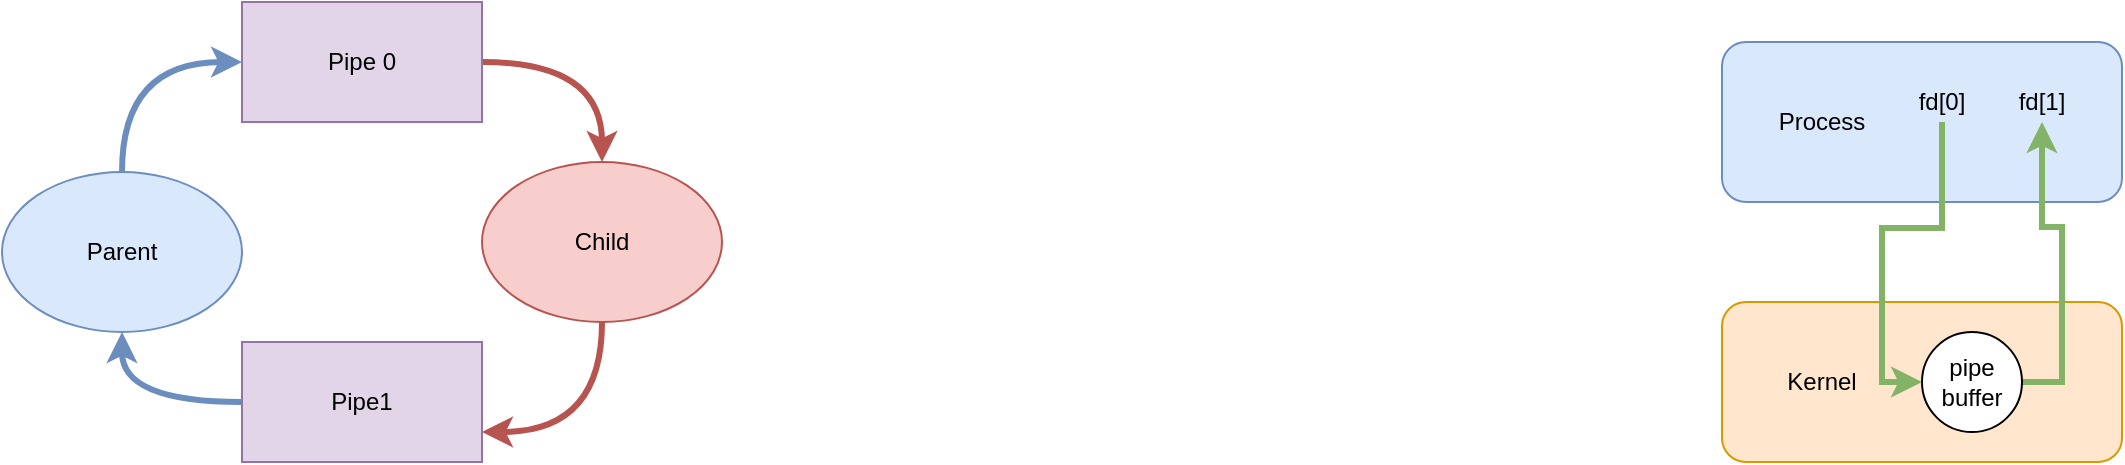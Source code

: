 <mxfile version="13.5.8" type="github">
  <diagram id="Bj8yiM3PkKrm-j6vhJCb" name="Page-1">
    <mxGraphModel dx="1461" dy="994" grid="1" gridSize="10" guides="1" tooltips="1" connect="1" arrows="1" fold="1" page="1" pageScale="1" pageWidth="827" pageHeight="1169" math="0" shadow="0">
      <root>
        <mxCell id="0" />
        <mxCell id="1" parent="0" />
        <mxCell id="RIRFxBYO_630-w2cnjjM-1" value="" style="rounded=1;whiteSpace=wrap;html=1;fillColor=#dae8fc;strokeColor=#6c8ebf;" vertex="1" parent="1">
          <mxGeometry x="400" y="280" width="200" height="80" as="geometry" />
        </mxCell>
        <mxCell id="RIRFxBYO_630-w2cnjjM-2" value="" style="rounded=1;whiteSpace=wrap;html=1;fillColor=#ffe6cc;strokeColor=#d79b00;" vertex="1" parent="1">
          <mxGeometry x="400" y="410" width="200" height="80" as="geometry" />
        </mxCell>
        <mxCell id="RIRFxBYO_630-w2cnjjM-10" style="edgeStyle=orthogonalEdgeStyle;rounded=0;orthogonalLoop=1;jettySize=auto;html=1;exitX=1;exitY=0.5;exitDx=0;exitDy=0;fillColor=#d5e8d4;strokeColor=#82b366;strokeWidth=3;" edge="1" parent="1" source="RIRFxBYO_630-w2cnjjM-3" target="RIRFxBYO_630-w2cnjjM-6">
          <mxGeometry relative="1" as="geometry" />
        </mxCell>
        <mxCell id="RIRFxBYO_630-w2cnjjM-3" value="pipe&lt;br&gt;buffer" style="ellipse;whiteSpace=wrap;html=1;aspect=fixed;" vertex="1" parent="1">
          <mxGeometry x="500" y="425" width="50" height="50" as="geometry" />
        </mxCell>
        <mxCell id="RIRFxBYO_630-w2cnjjM-4" value="Kernel" style="text;html=1;strokeColor=none;fillColor=none;align=center;verticalAlign=middle;whiteSpace=wrap;rounded=0;" vertex="1" parent="1">
          <mxGeometry x="430" y="440" width="40" height="20" as="geometry" />
        </mxCell>
        <mxCell id="RIRFxBYO_630-w2cnjjM-5" value="Process" style="text;html=1;strokeColor=none;fillColor=none;align=center;verticalAlign=middle;whiteSpace=wrap;rounded=0;" vertex="1" parent="1">
          <mxGeometry x="430" y="310" width="40" height="20" as="geometry" />
        </mxCell>
        <mxCell id="RIRFxBYO_630-w2cnjjM-6" value="fd[1]" style="text;html=1;strokeColor=none;fillColor=none;align=center;verticalAlign=middle;whiteSpace=wrap;rounded=0;" vertex="1" parent="1">
          <mxGeometry x="540" y="300" width="40" height="20" as="geometry" />
        </mxCell>
        <mxCell id="RIRFxBYO_630-w2cnjjM-9" style="edgeStyle=orthogonalEdgeStyle;rounded=0;orthogonalLoop=1;jettySize=auto;html=1;entryX=0;entryY=0.5;entryDx=0;entryDy=0;strokeWidth=3;fillColor=#d5e8d4;strokeColor=#82b366;" edge="1" parent="1" source="RIRFxBYO_630-w2cnjjM-7" target="RIRFxBYO_630-w2cnjjM-3">
          <mxGeometry relative="1" as="geometry">
            <Array as="points">
              <mxPoint x="510" y="373" />
              <mxPoint x="480" y="373" />
              <mxPoint x="480" y="450" />
            </Array>
          </mxGeometry>
        </mxCell>
        <mxCell id="RIRFxBYO_630-w2cnjjM-7" value="fd[0]" style="text;html=1;strokeColor=none;fillColor=none;align=center;verticalAlign=middle;whiteSpace=wrap;rounded=0;" vertex="1" parent="1">
          <mxGeometry x="490" y="300" width="40" height="20" as="geometry" />
        </mxCell>
        <mxCell id="RIRFxBYO_630-w2cnjjM-15" style="edgeStyle=orthogonalEdgeStyle;rounded=0;orthogonalLoop=1;jettySize=auto;html=1;entryX=0;entryY=0.5;entryDx=0;entryDy=0;strokeWidth=3;curved=1;fillColor=#dae8fc;strokeColor=#6c8ebf;" edge="1" parent="1" source="RIRFxBYO_630-w2cnjjM-11" target="RIRFxBYO_630-w2cnjjM-13">
          <mxGeometry relative="1" as="geometry" />
        </mxCell>
        <mxCell id="RIRFxBYO_630-w2cnjjM-11" value="Parent" style="ellipse;whiteSpace=wrap;html=1;fillColor=#dae8fc;strokeColor=#6c8ebf;" vertex="1" parent="1">
          <mxGeometry x="-460" y="345" width="120" height="80" as="geometry" />
        </mxCell>
        <mxCell id="RIRFxBYO_630-w2cnjjM-18" style="edgeStyle=orthogonalEdgeStyle;curved=1;rounded=0;orthogonalLoop=1;jettySize=auto;html=1;entryX=1;entryY=0.75;entryDx=0;entryDy=0;strokeWidth=3;fillColor=#f8cecc;strokeColor=#b85450;" edge="1" parent="1" source="RIRFxBYO_630-w2cnjjM-12" target="RIRFxBYO_630-w2cnjjM-14">
          <mxGeometry relative="1" as="geometry" />
        </mxCell>
        <mxCell id="RIRFxBYO_630-w2cnjjM-12" value="Child" style="ellipse;whiteSpace=wrap;html=1;fillColor=#f8cecc;strokeColor=#b85450;" vertex="1" parent="1">
          <mxGeometry x="-220" y="340" width="120" height="80" as="geometry" />
        </mxCell>
        <mxCell id="RIRFxBYO_630-w2cnjjM-16" style="edgeStyle=orthogonalEdgeStyle;curved=1;rounded=0;orthogonalLoop=1;jettySize=auto;html=1;entryX=0.5;entryY=0;entryDx=0;entryDy=0;strokeWidth=3;exitX=1;exitY=0.5;exitDx=0;exitDy=0;fillColor=#f8cecc;strokeColor=#b85450;" edge="1" parent="1" source="RIRFxBYO_630-w2cnjjM-13" target="RIRFxBYO_630-w2cnjjM-12">
          <mxGeometry relative="1" as="geometry" />
        </mxCell>
        <mxCell id="RIRFxBYO_630-w2cnjjM-13" value="Pipe 0" style="rounded=0;whiteSpace=wrap;html=1;fillColor=#e1d5e7;strokeColor=#9673a6;" vertex="1" parent="1">
          <mxGeometry x="-340" y="260" width="120" height="60" as="geometry" />
        </mxCell>
        <mxCell id="RIRFxBYO_630-w2cnjjM-19" style="edgeStyle=orthogonalEdgeStyle;curved=1;rounded=0;orthogonalLoop=1;jettySize=auto;html=1;strokeWidth=3;exitX=0;exitY=0.5;exitDx=0;exitDy=0;fillColor=#dae8fc;strokeColor=#6c8ebf;" edge="1" parent="1" source="RIRFxBYO_630-w2cnjjM-14" target="RIRFxBYO_630-w2cnjjM-11">
          <mxGeometry relative="1" as="geometry" />
        </mxCell>
        <mxCell id="RIRFxBYO_630-w2cnjjM-14" value="Pipe1" style="rounded=0;whiteSpace=wrap;html=1;fillColor=#e1d5e7;strokeColor=#9673a6;" vertex="1" parent="1">
          <mxGeometry x="-340" y="430" width="120" height="60" as="geometry" />
        </mxCell>
      </root>
    </mxGraphModel>
  </diagram>
</mxfile>
